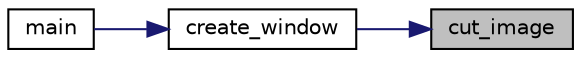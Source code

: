 digraph "cut_image"
{
 // LATEX_PDF_SIZE
  edge [fontname="Helvetica",fontsize="10",labelfontname="Helvetica",labelfontsize="10"];
  node [fontname="Helvetica",fontsize="10",shape=record];
  rankdir="RL";
  Node1 [label="cut_image",height=0.2,width=0.4,color="black", fillcolor="grey75", style="filled", fontcolor="black",tooltip="Coupe l'image en 16 morceaux et l'assigne à chaque case du plateau."];
  Node1 -> Node2 [dir="back",color="midnightblue",fontsize="10",style="solid",fontname="Helvetica"];
  Node2 [label="create_window",height=0.2,width=0.4,color="black", fillcolor="white", style="filled",URL="$frame_8h.html#a87931ee18c1edf9c7b0e1176f8c8d2ec",tooltip="Crée la fenêtre et initialise le plateau de jeu."];
  Node2 -> Node3 [dir="back",color="midnightblue",fontsize="10",style="solid",fontname="Helvetica"];
  Node3 [label="main",height=0.2,width=0.4,color="black", fillcolor="white", style="filled",URL="$main_8c.html#abf9e6b7e6f15df4b525a2e7705ba3089",tooltip=" "];
}
